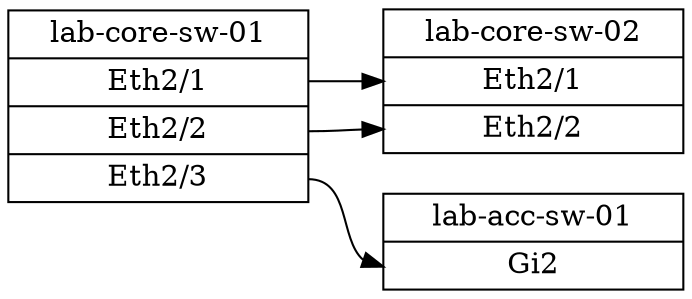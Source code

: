 digraph G {
  node [shape = record,height=.1,width=2];
  rankdir=LR;
  subgraph source {
    "lab-core-sw-01"[label = "lab-core-sw-01
    |<Eth2/1>Eth2/1|<Eth2/2>Eth2/2|<Eth2/3>Eth2/3 "]
  }
  subgraph destination {
          "lab-core-sw-02"[label = "lab-core-sw-02
      | <Eth2/1>Eth2/1| <Eth2/2>Eth2/2 "]
          "lab-core-sw-02"[label = "lab-core-sw-02
      | <Eth2/1>Eth2/1| <Eth2/2>Eth2/2 "]
          "lab-acc-sw-01"[label = "lab-acc-sw-01
      | <Gi2>Gi2 "]
      }
  "lab-core-sw-01":"Eth2/1" -> "lab-core-sw-02":"Eth2/1" 
  "lab-core-sw-01":"Eth2/2" -> "lab-core-sw-02":"Eth2/2" 
  "lab-core-sw-01":"Eth2/3" -> "lab-acc-sw-01":"Gi2" 
}